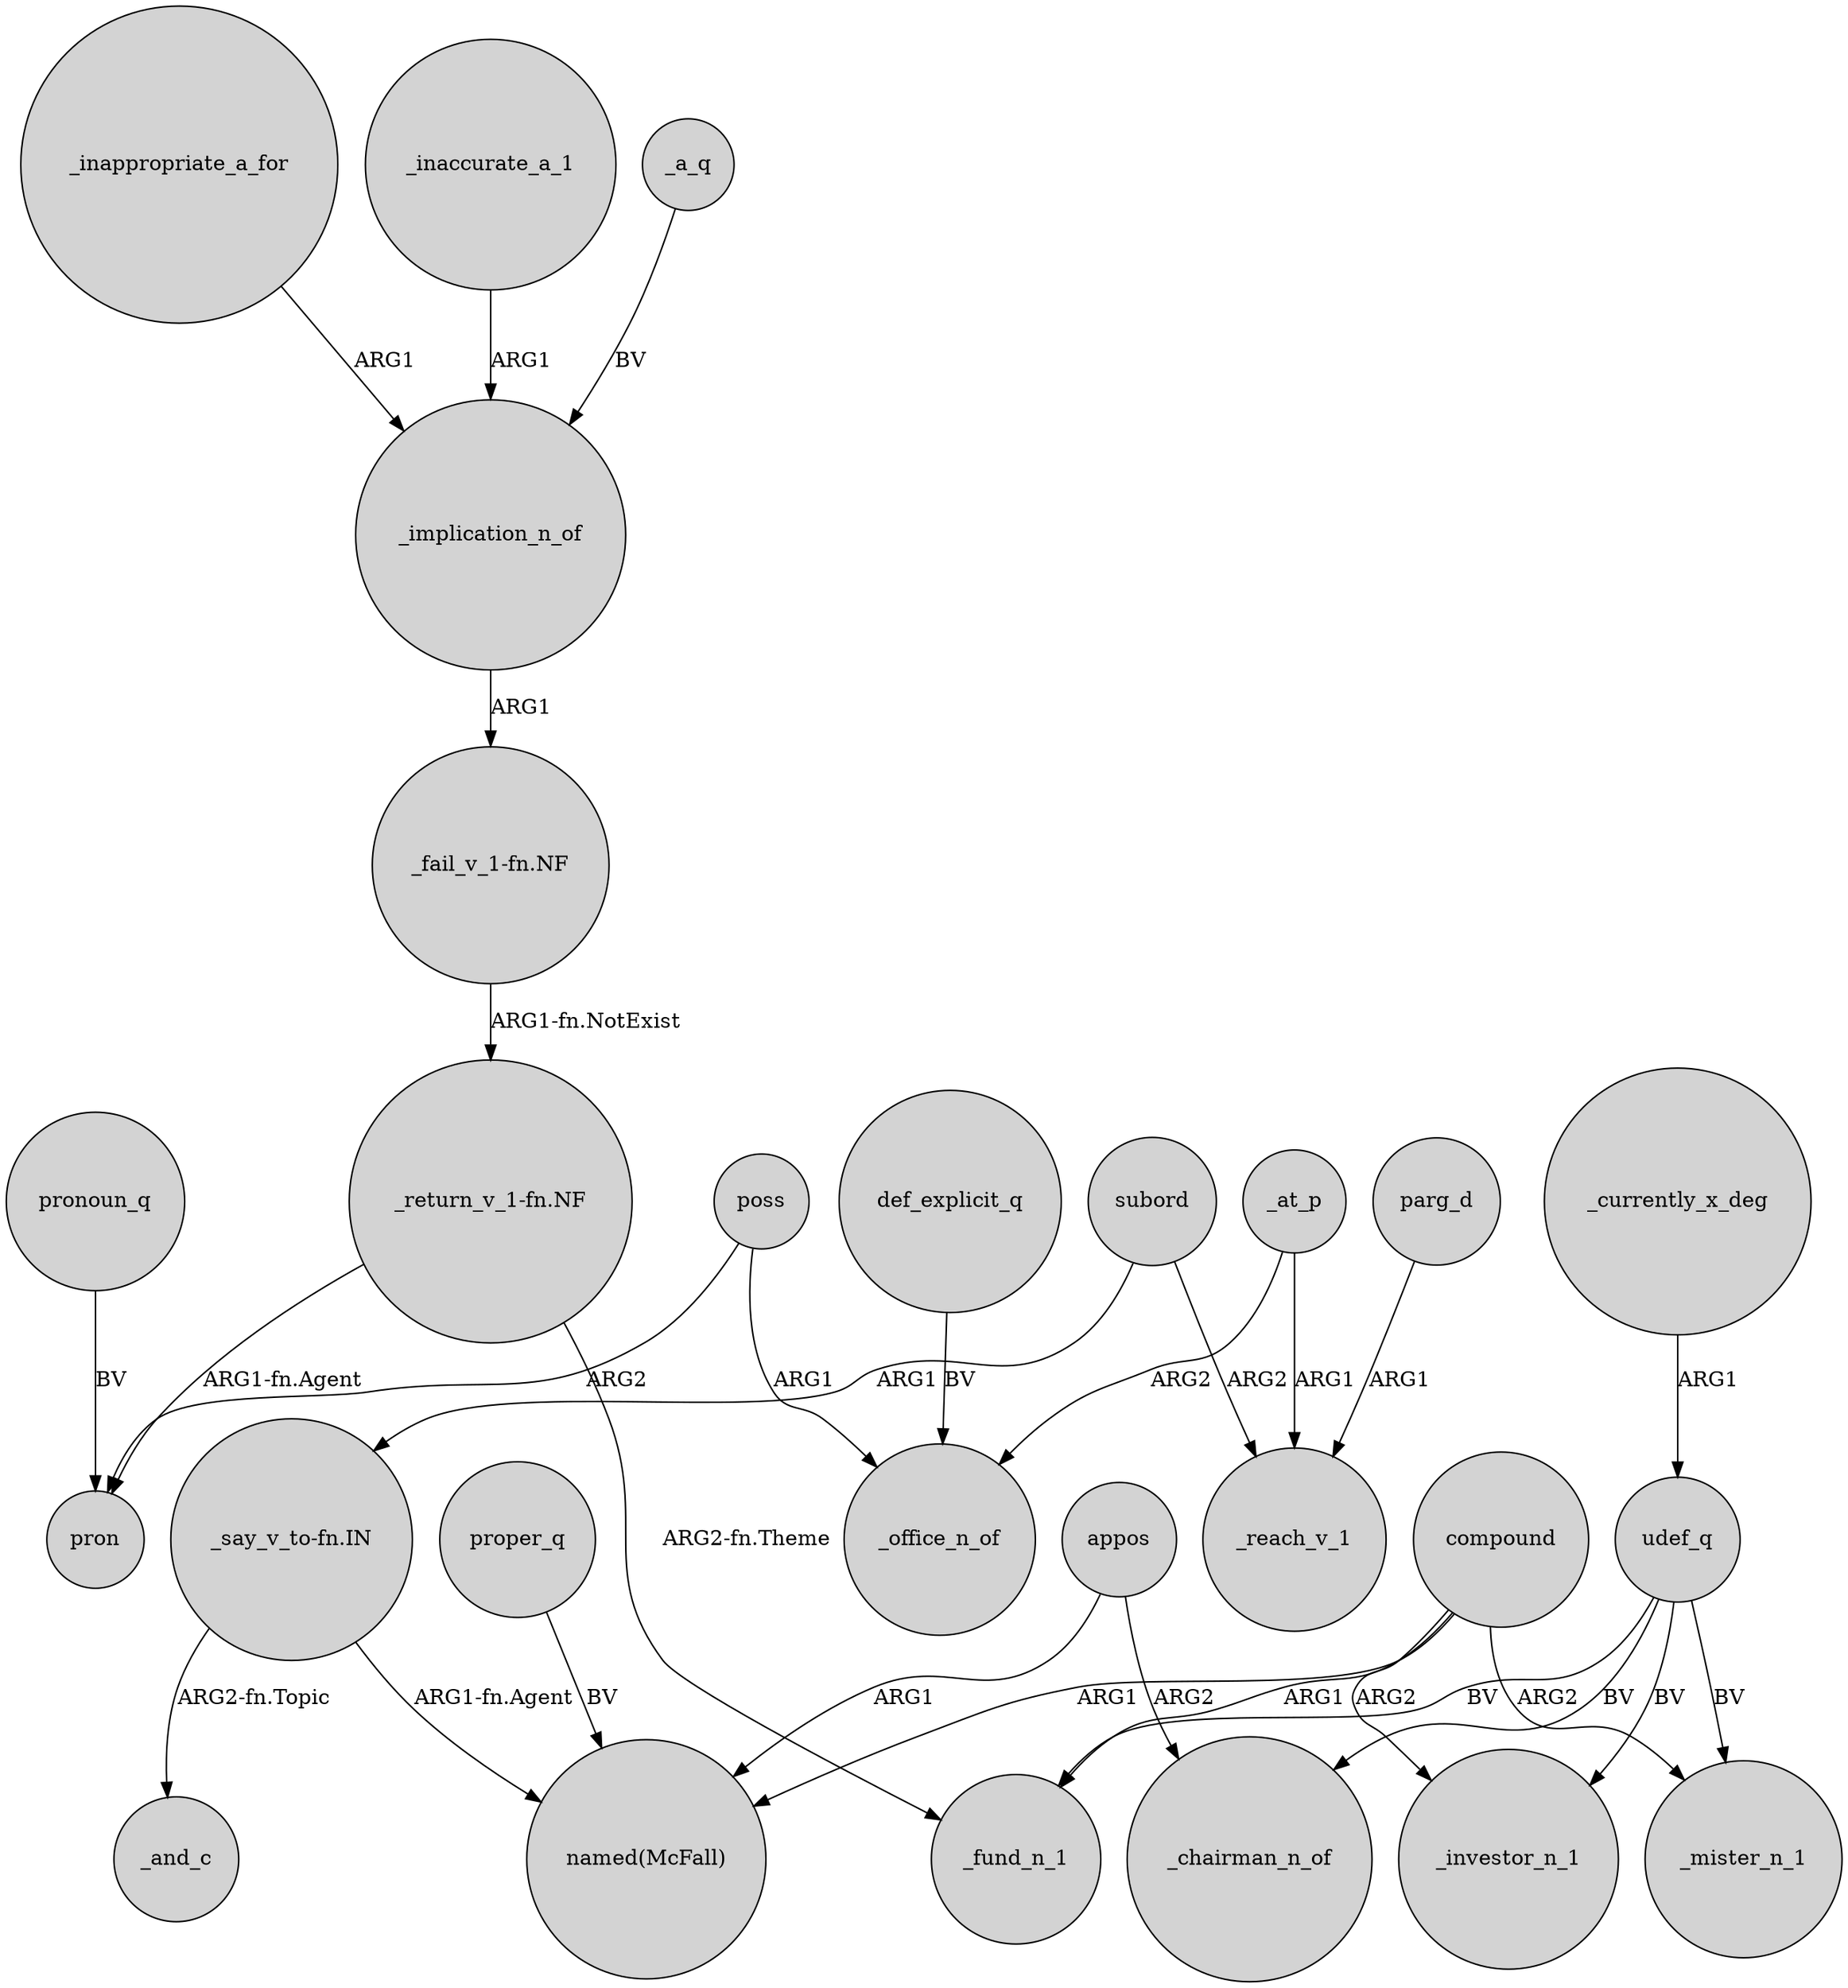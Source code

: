 digraph {
	node [shape=circle style=filled]
	"_fail_v_1-fn.NF" -> "_return_v_1-fn.NF" [label="ARG1-fn.NotExist"]
	_at_p -> _reach_v_1 [label=ARG1]
	poss -> pron [label=ARG2]
	"_return_v_1-fn.NF" -> pron [label="ARG1-fn.Agent"]
	udef_q -> _investor_n_1 [label=BV]
	_inappropriate_a_for -> _implication_n_of [label=ARG1]
	parg_d -> _reach_v_1 [label=ARG1]
	compound -> _mister_n_1 [label=ARG2]
	def_explicit_q -> _office_n_of [label=BV]
	udef_q -> _mister_n_1 [label=BV]
	subord -> "_say_v_to-fn.IN" [label=ARG1]
	compound -> "named(McFall)" [label=ARG1]
	compound -> _investor_n_1 [label=ARG2]
	_inaccurate_a_1 -> _implication_n_of [label=ARG1]
	udef_q -> _chairman_n_of [label=BV]
	proper_q -> "named(McFall)" [label=BV]
	pronoun_q -> pron [label=BV]
	"_say_v_to-fn.IN" -> "named(McFall)" [label="ARG1-fn.Agent"]
	appos -> _chairman_n_of [label=ARG2]
	appos -> "named(McFall)" [label=ARG1]
	"_say_v_to-fn.IN" -> _and_c [label="ARG2-fn.Topic"]
	poss -> _office_n_of [label=ARG1]
	udef_q -> _fund_n_1 [label=BV]
	"_return_v_1-fn.NF" -> _fund_n_1 [label="ARG2-fn.Theme"]
	_a_q -> _implication_n_of [label=BV]
	subord -> _reach_v_1 [label=ARG2]
	_implication_n_of -> "_fail_v_1-fn.NF" [label=ARG1]
	_at_p -> _office_n_of [label=ARG2]
	_currently_x_deg -> udef_q [label=ARG1]
	compound -> _fund_n_1 [label=ARG1]
}
